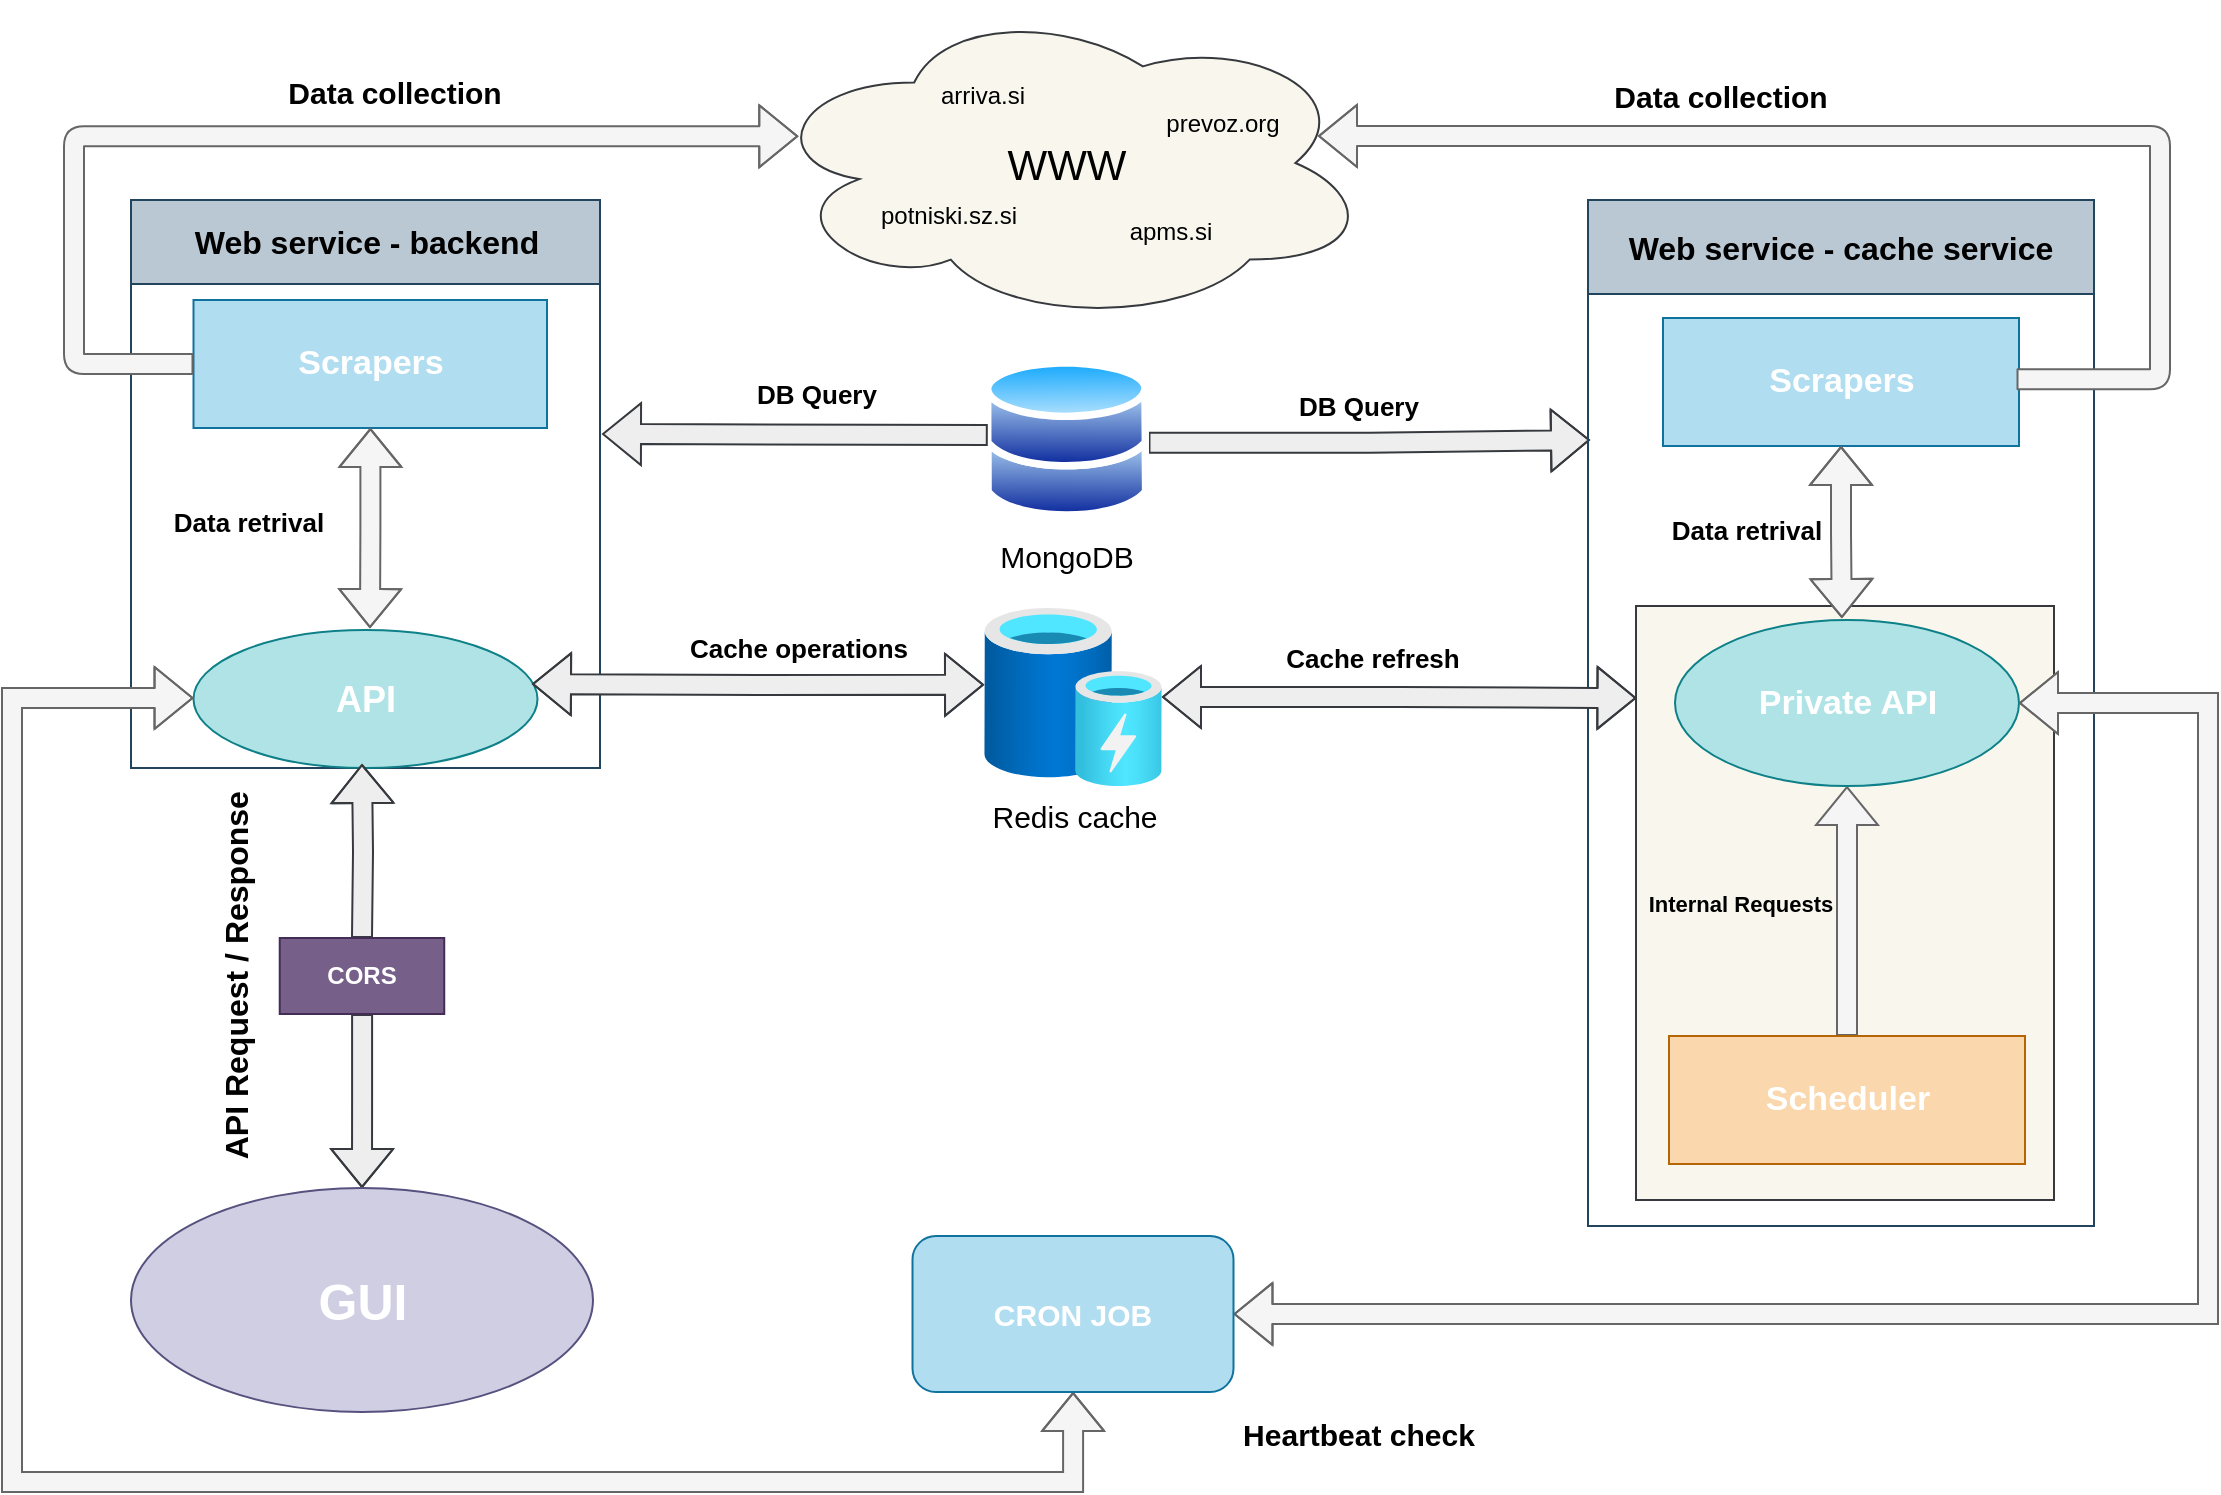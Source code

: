 <mxfile border="50" scale="3" compressed="false" locked="false" version="24.7.7">
  <diagram name="Blank" id="YmL12bMKpDGza6XwsDPr">
    <mxGraphModel dx="2644" dy="1102" grid="0" gridSize="10" guides="1" tooltips="1" connect="1" arrows="1" fold="1" page="0" pageScale="1" pageWidth="827" pageHeight="1169" background="#FFFFFF" math="1" shadow="0">
      <root>
        <mxCell id="X5NqExCQtvZxIxQ7pmgY-0" />
        <mxCell id="1" parent="X5NqExCQtvZxIxQ7pmgY-0" />
        <mxCell id="3iujyiFIKv-xdqHL7t24-19" style="edgeStyle=orthogonalEdgeStyle;rounded=0;orthogonalLoop=1;jettySize=auto;html=1;exitX=0.995;exitY=0.523;exitDx=0;exitDy=0;shape=flexArrow;startArrow=none;exitPerimeter=0;startFill=0;fillColor=#eeeeee;strokeColor=#36393d;" parent="1" source="3iujyiFIKv-xdqHL7t24-1" edge="1">
          <mxGeometry relative="1" as="geometry">
            <mxPoint x="-162" y="210" as="targetPoint" />
          </mxGeometry>
        </mxCell>
        <mxCell id="3iujyiFIKv-xdqHL7t24-1" value="&lt;div style=&quot;font-size: 15px;&quot;&gt;&lt;font style=&quot;font-size: 15px;&quot;&gt;MongoDB&lt;/font&gt;&lt;/div&gt;&lt;div style=&quot;font-size: 15px;&quot;&gt;&lt;font style=&quot;font-size: 15px;&quot;&gt;&lt;br&gt;&lt;/font&gt;&lt;/div&gt;" style="image;aspect=fixed;perimeter=ellipsePerimeter;html=1;align=center;shadow=0;dashed=0;spacingTop=3;image=img/lib/active_directory/databases.svg;" parent="1" vertex="1">
          <mxGeometry x="-465" y="169" width="82.65" height="81" as="geometry" />
        </mxCell>
        <mxCell id="3iujyiFIKv-xdqHL7t24-2" value="&lt;div style=&quot;font-size: 15px;&quot;&gt;&lt;font style=&quot;font-size: 15px;&quot;&gt;Redis cache&lt;/font&gt;&lt;/div&gt;&lt;div style=&quot;font-size: 15px;&quot;&gt;&lt;font style=&quot;font-size: 15px;&quot;&gt;&lt;br&gt;&lt;/font&gt;&lt;/div&gt;" style="image;aspect=fixed;html=1;points=[];align=center;fontSize=12;image=img/lib/azure2/general/Cache.svg;" parent="1" vertex="1">
          <mxGeometry x="-465" y="294" width="89" height="89" as="geometry" />
        </mxCell>
        <mxCell id="3iujyiFIKv-xdqHL7t24-29" style="edgeStyle=orthogonalEdgeStyle;rounded=0;orthogonalLoop=1;jettySize=auto;html=1;entryX=0.5;entryY=0;entryDx=0;entryDy=0;shape=flexArrow;startArrow=none;fillColor=#eeeeee;fillStyle=solid;gradientDirection=north;startFill=0;strokeColor=#36393d;" parent="1" source="7NyOA-QyOS0l97fLP46v-43" target="3iujyiFIKv-xdqHL7t24-8" edge="1">
          <mxGeometry relative="1" as="geometry">
            <mxPoint x="-776" y="372" as="sourcePoint" />
          </mxGeometry>
        </mxCell>
        <mxCell id="3iujyiFIKv-xdqHL7t24-4" value="&lt;font style=&quot;font-size: 16px;&quot;&gt;Web service - backend&lt;/font&gt;" style="swimlane;whiteSpace=wrap;html=1;startSize=42;fillColor=#bac8d3;strokeColor=#23445d;" parent="1" vertex="1">
          <mxGeometry x="-891.5" y="90" width="234.5" height="284" as="geometry" />
        </mxCell>
        <mxCell id="7NyOA-QyOS0l97fLP46v-3" value="&lt;font color=&quot;#ffffff&quot; size=&quot;1&quot;&gt;&lt;b style=&quot;font-size: 17px;&quot;&gt;Scrapers&lt;/b&gt;&lt;/font&gt;" style="whiteSpace=wrap;html=1;fillColor=#b1ddf0;strokeColor=#10739e;" vertex="1" parent="3iujyiFIKv-xdqHL7t24-4">
          <mxGeometry x="31.25" y="50" width="176.75" height="64" as="geometry" />
        </mxCell>
        <mxCell id="7NyOA-QyOS0l97fLP46v-5" value="&lt;font color=&quot;#ffffff&quot; style=&quot;font-size: 18px;&quot;&gt;&lt;b&gt;API&lt;/b&gt;&lt;/font&gt;" style="ellipse;whiteSpace=wrap;html=1;fillColor=#b0e3e6;strokeColor=#0e8088;" vertex="1" parent="3iujyiFIKv-xdqHL7t24-4">
          <mxGeometry x="31.25" y="215" width="172" height="69" as="geometry" />
        </mxCell>
        <mxCell id="7NyOA-QyOS0l97fLP46v-41" style="edgeStyle=orthogonalEdgeStyle;rounded=0;orthogonalLoop=1;jettySize=auto;html=1;shape=flexArrow;startArrow=block;entryX=0.513;entryY=-0.014;entryDx=0;entryDy=0;entryPerimeter=0;fillColor=#f5f5f5;strokeColor=#666666;" edge="1" parent="3iujyiFIKv-xdqHL7t24-4" source="7NyOA-QyOS0l97fLP46v-3" target="7NyOA-QyOS0l97fLP46v-5">
          <mxGeometry relative="1" as="geometry">
            <mxPoint x="120.5" y="215" as="targetPoint" />
          </mxGeometry>
        </mxCell>
        <mxCell id="7NyOA-QyOS0l97fLP46v-53" value="&lt;font style=&quot;font-size: 13px;&quot;&gt;&lt;b&gt;Data retrival&lt;br&gt;&lt;/b&gt;&lt;/font&gt;" style="text;html=1;align=center;verticalAlign=middle;resizable=0;points=[];autosize=1;strokeColor=none;fillColor=none;rotation=0;" vertex="1" parent="3iujyiFIKv-xdqHL7t24-4">
          <mxGeometry x="11.5" y="147" width="93" height="28" as="geometry" />
        </mxCell>
        <mxCell id="3iujyiFIKv-xdqHL7t24-8" value="&lt;font size=&quot;1&quot; color=&quot;#ffffff&quot;&gt;&lt;b style=&quot;font-size: 25px;&quot;&gt;GUI&lt;/b&gt;&lt;/font&gt;" style="ellipse;whiteSpace=wrap;html=1;fillColor=#d0cee2;strokeColor=#56517e;" parent="1" vertex="1">
          <mxGeometry x="-891.5" y="584" width="231" height="112" as="geometry" />
        </mxCell>
        <mxCell id="3iujyiFIKv-xdqHL7t24-11" value="&lt;font style=&quot;font-size: 16px;&quot; face=&quot;Helvetica&quot;&gt;Web service - cache service&lt;/font&gt;" style="swimlane;whiteSpace=wrap;html=1;fillColor=#bac8d3;strokeColor=#23445d;startSize=47;" parent="1" vertex="1">
          <mxGeometry x="-163" y="90" width="253" height="513" as="geometry" />
        </mxCell>
        <mxCell id="7NyOA-QyOS0l97fLP46v-63" value="" style="whiteSpace=wrap;html=1;fillColor=#f9f7ed;strokeColor=#36393d;" vertex="1" parent="3iujyiFIKv-xdqHL7t24-11">
          <mxGeometry x="24" y="203" width="209" height="297" as="geometry" />
        </mxCell>
        <mxCell id="3iujyiFIKv-xdqHL7t24-12" value="&lt;b&gt;&lt;font color=&quot;#ffffff&quot; style=&quot;font-size: 17px;&quot;&gt;Scrapers&lt;/font&gt;&lt;/b&gt;" style="whiteSpace=wrap;html=1;fillColor=#b1ddf0;strokeColor=#10739e;" parent="3iujyiFIKv-xdqHL7t24-11" vertex="1">
          <mxGeometry x="37.5" y="59" width="178" height="64" as="geometry" />
        </mxCell>
        <mxCell id="7NyOA-QyOS0l97fLP46v-67" style="edgeStyle=orthogonalEdgeStyle;rounded=0;orthogonalLoop=1;jettySize=auto;html=1;shape=flexArrow;startArrow=none;endArrow=block;endFill=0;startFill=0;fillColor=#f5f5f5;strokeColor=#666666;" edge="1" parent="3iujyiFIKv-xdqHL7t24-11" source="3iujyiFIKv-xdqHL7t24-30" target="7NyOA-QyOS0l97fLP46v-6">
          <mxGeometry relative="1" as="geometry" />
        </mxCell>
        <mxCell id="3iujyiFIKv-xdqHL7t24-30" value="&lt;font color=&quot;#ffffff&quot; style=&quot;font-size: 17px;&quot;&gt;&lt;b&gt;Scheduler&lt;/b&gt;&lt;/font&gt;" style="whiteSpace=wrap;html=1;fillColor=#fad7ac;strokeColor=#b46504;" parent="3iujyiFIKv-xdqHL7t24-11" vertex="1">
          <mxGeometry x="40.5" y="418" width="178" height="64" as="geometry" />
        </mxCell>
        <mxCell id="7NyOA-QyOS0l97fLP46v-6" value="&lt;font style=&quot;font-size: 17px;&quot; color=&quot;#ffffff&quot;&gt;&lt;b&gt;Private API&lt;br&gt;&lt;/b&gt;&lt;/font&gt;" style="ellipse;whiteSpace=wrap;html=1;fillColor=#b0e3e6;strokeColor=#0e8088;" vertex="1" parent="3iujyiFIKv-xdqHL7t24-11">
          <mxGeometry x="43.5" y="210" width="172" height="83" as="geometry" />
        </mxCell>
        <mxCell id="7NyOA-QyOS0l97fLP46v-36" value="&lt;font style=&quot;font-size: 11px;&quot;&gt;&lt;b style=&quot;font-size: 11px;&quot;&gt;Internal Requests&lt;/b&gt;&lt;/font&gt;" style="text;html=1;align=center;verticalAlign=middle;resizable=0;points=[];autosize=1;strokeColor=none;fillColor=none;rotation=0;fontSize=11;" vertex="1" parent="3iujyiFIKv-xdqHL7t24-11">
          <mxGeometry x="21" y="339" width="110" height="25" as="geometry" />
        </mxCell>
        <mxCell id="7NyOA-QyOS0l97fLP46v-54" value="&lt;font style=&quot;font-size: 13px;&quot;&gt;&lt;b&gt;Data retrival&lt;br&gt;&lt;/b&gt;&lt;/font&gt;" style="text;html=1;align=center;verticalAlign=middle;resizable=0;points=[];autosize=1;strokeColor=none;fillColor=none;rotation=0;" vertex="1" parent="3iujyiFIKv-xdqHL7t24-11">
          <mxGeometry x="32" y="151" width="93" height="28" as="geometry" />
        </mxCell>
        <mxCell id="7NyOA-QyOS0l97fLP46v-66" style="edgeStyle=orthogonalEdgeStyle;rounded=0;orthogonalLoop=1;jettySize=auto;html=1;entryX=0.485;entryY=-0.012;entryDx=0;entryDy=0;entryPerimeter=0;shape=flexArrow;startArrow=block;fillColor=#f5f5f5;strokeColor=#666666;" edge="1" parent="3iujyiFIKv-xdqHL7t24-11" source="3iujyiFIKv-xdqHL7t24-12" target="7NyOA-QyOS0l97fLP46v-6">
          <mxGeometry relative="1" as="geometry" />
        </mxCell>
        <mxCell id="3iujyiFIKv-xdqHL7t24-25" style="edgeStyle=orthogonalEdgeStyle;rounded=0;orthogonalLoop=1;jettySize=auto;html=1;shape=flexArrow;startArrow=block;entryX=0;entryY=0.431;entryDx=0;entryDy=0;entryPerimeter=0;fillColor=#eeeeee;strokeColor=#36393d;" parent="1" target="3iujyiFIKv-xdqHL7t24-2" edge="1">
          <mxGeometry relative="1" as="geometry">
            <mxPoint x="-691" y="332" as="sourcePoint" />
            <mxPoint x="-468" y="332" as="targetPoint" />
          </mxGeometry>
        </mxCell>
        <mxCell id="3iujyiFIKv-xdqHL7t24-28" style="edgeStyle=orthogonalEdgeStyle;rounded=0;orthogonalLoop=1;jettySize=auto;html=1;shape=flexArrow;startArrow=block;entryX=0.023;entryY=0.475;entryDx=0;entryDy=0;entryPerimeter=0;endArrow=none;endFill=0;fillColor=#eeeeee;strokeColor=#36393d;" parent="1" target="3iujyiFIKv-xdqHL7t24-1" edge="1">
          <mxGeometry relative="1" as="geometry">
            <mxPoint x="-656" y="207" as="sourcePoint" />
            <mxPoint x="-468" y="207" as="targetPoint" />
          </mxGeometry>
        </mxCell>
        <mxCell id="7NyOA-QyOS0l97fLP46v-15" value="&lt;font style=&quot;font-size: 13px;&quot;&gt;&lt;b&gt;Cache operations&lt;br&gt;&lt;/b&gt;&lt;/font&gt;" style="text;html=1;align=center;verticalAlign=middle;resizable=0;points=[];autosize=1;strokeColor=none;fillColor=none;" vertex="1" parent="1">
          <mxGeometry x="-622" y="300" width="127" height="28" as="geometry" />
        </mxCell>
        <mxCell id="7NyOA-QyOS0l97fLP46v-18" value="&lt;font style=&quot;font-size: 13px;&quot;&gt;&lt;b&gt;DB Query&lt;br&gt;&lt;/b&gt;&lt;/font&gt;" style="text;html=1;align=center;verticalAlign=middle;resizable=0;points=[];autosize=1;strokeColor=none;fillColor=none;" vertex="1" parent="1">
          <mxGeometry x="-588" y="173" width="78" height="28" as="geometry" />
        </mxCell>
        <mxCell id="7NyOA-QyOS0l97fLP46v-19" value="&lt;font style=&quot;font-size: 13px;&quot;&gt;&lt;b&gt;DB Query&lt;br&gt;&lt;/b&gt;&lt;/font&gt;" style="text;html=1;align=center;verticalAlign=middle;resizable=0;points=[];autosize=1;strokeColor=none;fillColor=none;" vertex="1" parent="1">
          <mxGeometry x="-317" y="179" width="78" height="28" as="geometry" />
        </mxCell>
        <mxCell id="7NyOA-QyOS0l97fLP46v-20" value="&lt;font style=&quot;font-size: 13px;&quot;&gt;&lt;strong&gt;Cache refresh&lt;/strong&gt;&lt;/font&gt;" style="text;html=1;align=center;verticalAlign=middle;resizable=0;points=[];autosize=1;strokeColor=none;fillColor=none;" vertex="1" parent="1">
          <mxGeometry x="-324" y="305" width="105" height="28" as="geometry" />
        </mxCell>
        <mxCell id="7NyOA-QyOS0l97fLP46v-21" value="&lt;font style=&quot;font-size: 16px;&quot;&gt;&lt;b&gt;API Request / Response&lt;br&gt;&lt;/b&gt;&lt;/font&gt;" style="text;html=1;align=center;verticalAlign=middle;resizable=0;points=[];autosize=1;strokeColor=none;fillColor=none;rotation=-90;" vertex="1" parent="1">
          <mxGeometry x="-939.88" y="462.5" width="202" height="31" as="geometry" />
        </mxCell>
        <mxCell id="7NyOA-QyOS0l97fLP46v-24" value="&lt;font style=&quot;font-size: 21px;&quot;&gt;WWW&lt;/font&gt;" style="ellipse;shape=cloud;whiteSpace=wrap;html=1;fillColor=#f9f7ed;strokeColor=#36393d;" vertex="1" parent="1">
          <mxGeometry x="-576.17" y="-9" width="305" height="161" as="geometry" />
        </mxCell>
        <mxCell id="7NyOA-QyOS0l97fLP46v-26" value="apms.si" style="text;html=1;align=center;verticalAlign=middle;resizable=0;points=[];autosize=1;" vertex="1" parent="1">
          <mxGeometry x="-402" y="93" width="59" height="26" as="geometry" />
        </mxCell>
        <mxCell id="7NyOA-QyOS0l97fLP46v-27" value="arriva.si" style="text;html=1;align=center;verticalAlign=middle;resizable=0;points=[];autosize=1;strokeColor=none;fillColor=none;" vertex="1" parent="1">
          <mxGeometry x="-496" y="25" width="60" height="26" as="geometry" />
        </mxCell>
        <mxCell id="7NyOA-QyOS0l97fLP46v-28" value="&lt;div&gt;prevoz.org&lt;br&gt;&lt;/div&gt;" style="text;html=1;align=center;verticalAlign=middle;resizable=0;points=[];autosize=1;strokeColor=none;fillColor=none;" vertex="1" parent="1">
          <mxGeometry x="-384" y="39" width="75" height="26" as="geometry" />
        </mxCell>
        <mxCell id="7NyOA-QyOS0l97fLP46v-29" value="potniski.sz.si" style="text;html=1;align=center;verticalAlign=middle;resizable=0;points=[];autosize=1;strokeColor=none;fillColor=none;" vertex="1" parent="1">
          <mxGeometry x="-526" y="85" width="86" height="26" as="geometry" />
        </mxCell>
        <mxCell id="7NyOA-QyOS0l97fLP46v-30" style="edgeStyle=orthogonalEdgeStyle;rounded=1;orthogonalLoop=1;jettySize=auto;html=1;exitX=0;exitY=0.5;exitDx=0;exitDy=0;curved=0;shape=flexArrow;entryX=0.06;entryY=0.417;entryDx=0;entryDy=0;entryPerimeter=0;fillColor=#f5f5f5;strokeColor=#666666;" edge="1" parent="1" source="7NyOA-QyOS0l97fLP46v-3" target="7NyOA-QyOS0l97fLP46v-24">
          <mxGeometry relative="1" as="geometry">
            <mxPoint x="-864.25" y="227.6" as="sourcePoint" />
            <mxPoint x="-555.65" y="66.0" as="targetPoint" />
            <Array as="points">
              <mxPoint x="-920" y="172" />
              <mxPoint x="-920" y="58" />
            </Array>
          </mxGeometry>
        </mxCell>
        <mxCell id="7NyOA-QyOS0l97fLP46v-38" style="edgeStyle=orthogonalEdgeStyle;rounded=1;orthogonalLoop=1;jettySize=auto;html=1;curved=0;shape=flexArrow;entryX=0.914;entryY=0.364;entryDx=0;entryDy=0;entryPerimeter=0;exitX=0.993;exitY=0.478;exitDx=0;exitDy=0;exitPerimeter=0;fillColor=#f5f5f5;strokeColor=#666666;" edge="1" parent="1" source="3iujyiFIKv-xdqHL7t24-12">
          <mxGeometry relative="1" as="geometry">
            <mxPoint x="77" y="243" as="sourcePoint" />
            <mxPoint x="-298.0" y="57.974" as="targetPoint" />
            <Array as="points">
              <mxPoint x="123" y="180" />
              <mxPoint x="123" y="58" />
            </Array>
          </mxGeometry>
        </mxCell>
        <mxCell id="7NyOA-QyOS0l97fLP46v-45" value="" style="edgeStyle=orthogonalEdgeStyle;rounded=0;orthogonalLoop=1;jettySize=auto;html=1;entryX=0.5;entryY=0;entryDx=0;entryDy=0;shape=flexArrow;startArrow=block;fillColor=#eeeeee;fillStyle=solid;gradientDirection=north;startFill=0;endArrow=none;endFill=0;strokeColor=#36393d;" edge="1" parent="1" target="7NyOA-QyOS0l97fLP46v-43">
          <mxGeometry relative="1" as="geometry">
            <mxPoint x="-776" y="372" as="sourcePoint" />
            <mxPoint x="-776" y="584" as="targetPoint" />
          </mxGeometry>
        </mxCell>
        <mxCell id="7NyOA-QyOS0l97fLP46v-43" value="&lt;font color=&quot;#ffffff&quot;&gt;&lt;b&gt;CORS&lt;/b&gt;&lt;/font&gt;" style="whiteSpace=wrap;html=1;fillColor=#76608a;strokeColor=#432D57;fontColor=#ffffff;" vertex="1" parent="1">
          <mxGeometry x="-817.13" y="459" width="82.25" height="38" as="geometry" />
        </mxCell>
        <mxCell id="7NyOA-QyOS0l97fLP46v-48" value="&lt;font style=&quot;font-size: 15px;&quot;&gt;&lt;font style=&quot;font-size: 15px;&quot;&gt;&lt;b&gt;Data collection&lt;br&gt;&lt;/b&gt;&lt;/font&gt;&lt;/font&gt;" style="text;html=1;align=center;verticalAlign=middle;resizable=0;points=[];autosize=1;strokeColor=none;fillColor=none;rotation=0;" vertex="1" parent="1">
          <mxGeometry x="-823" y="21" width="125" height="30" as="geometry" />
        </mxCell>
        <mxCell id="7NyOA-QyOS0l97fLP46v-51" value="&lt;font style=&quot;font-size: 15px;&quot;&gt;&lt;font style=&quot;font-size: 15px;&quot;&gt;&lt;b&gt;Data collection&lt;br&gt;&lt;/b&gt;&lt;/font&gt;&lt;/font&gt;" style="text;html=1;align=center;verticalAlign=middle;resizable=0;points=[];autosize=1;strokeColor=none;fillColor=none;rotation=0;" vertex="1" parent="1">
          <mxGeometry x="-160" y="23" width="125" height="30" as="geometry" />
        </mxCell>
        <mxCell id="7NyOA-QyOS0l97fLP46v-64" style="edgeStyle=orthogonalEdgeStyle;rounded=0;orthogonalLoop=1;jettySize=auto;html=1;entryX=0.001;entryY=0.155;entryDx=0;entryDy=0;entryPerimeter=0;shape=flexArrow;startArrow=block;fillColor=#eeeeee;strokeColor=#36393d;" edge="1" parent="1" source="3iujyiFIKv-xdqHL7t24-2" target="7NyOA-QyOS0l97fLP46v-63">
          <mxGeometry relative="1" as="geometry" />
        </mxCell>
        <mxCell id="7NyOA-QyOS0l97fLP46v-71" style="edgeStyle=orthogonalEdgeStyle;rounded=0;orthogonalLoop=1;jettySize=auto;html=1;shape=flexArrow;fillColor=#f5f5f5;strokeColor=#666666;startArrow=block;" edge="1" parent="1" source="7NyOA-QyOS0l97fLP46v-69" target="7NyOA-QyOS0l97fLP46v-5">
          <mxGeometry relative="1" as="geometry">
            <Array as="points">
              <mxPoint x="-420" y="731" />
              <mxPoint x="-951" y="731" />
              <mxPoint x="-951" y="339" />
            </Array>
          </mxGeometry>
        </mxCell>
        <mxCell id="7NyOA-QyOS0l97fLP46v-72" style="edgeStyle=orthogonalEdgeStyle;rounded=0;orthogonalLoop=1;jettySize=auto;html=1;entryX=1;entryY=0.5;entryDx=0;entryDy=0;fillColor=#f5f5f5;strokeColor=#666666;shape=flexArrow;startArrow=block;" edge="1" parent="1" source="7NyOA-QyOS0l97fLP46v-69" target="7NyOA-QyOS0l97fLP46v-6">
          <mxGeometry relative="1" as="geometry">
            <Array as="points">
              <mxPoint x="147" y="647" />
              <mxPoint x="147" y="341" />
            </Array>
          </mxGeometry>
        </mxCell>
        <mxCell id="7NyOA-QyOS0l97fLP46v-69" value="&lt;font size=&quot;1&quot; color=&quot;#ffffff&quot;&gt;&lt;b style=&quot;font-size: 15px;&quot;&gt;CRON JOB&lt;/b&gt;&lt;/font&gt;" style="rounded=1;whiteSpace=wrap;html=1;fillColor=#b1ddf0;strokeColor=#10739e;" vertex="1" parent="1">
          <mxGeometry x="-500.75" y="608" width="160.5" height="78" as="geometry" />
        </mxCell>
        <mxCell id="7NyOA-QyOS0l97fLP46v-74" value="&lt;font style=&quot;font-size: 15px;&quot;&gt;&lt;strong&gt;Heartbeat check&lt;br&gt;&lt;/strong&gt;&lt;/font&gt;" style="text;html=1;align=center;verticalAlign=middle;resizable=0;points=[];autosize=1;fillOpacity=100;" vertex="1" parent="1">
          <mxGeometry x="-345.5" y="692" width="134" height="30" as="geometry" />
        </mxCell>
      </root>
    </mxGraphModel>
  </diagram>
</mxfile>
